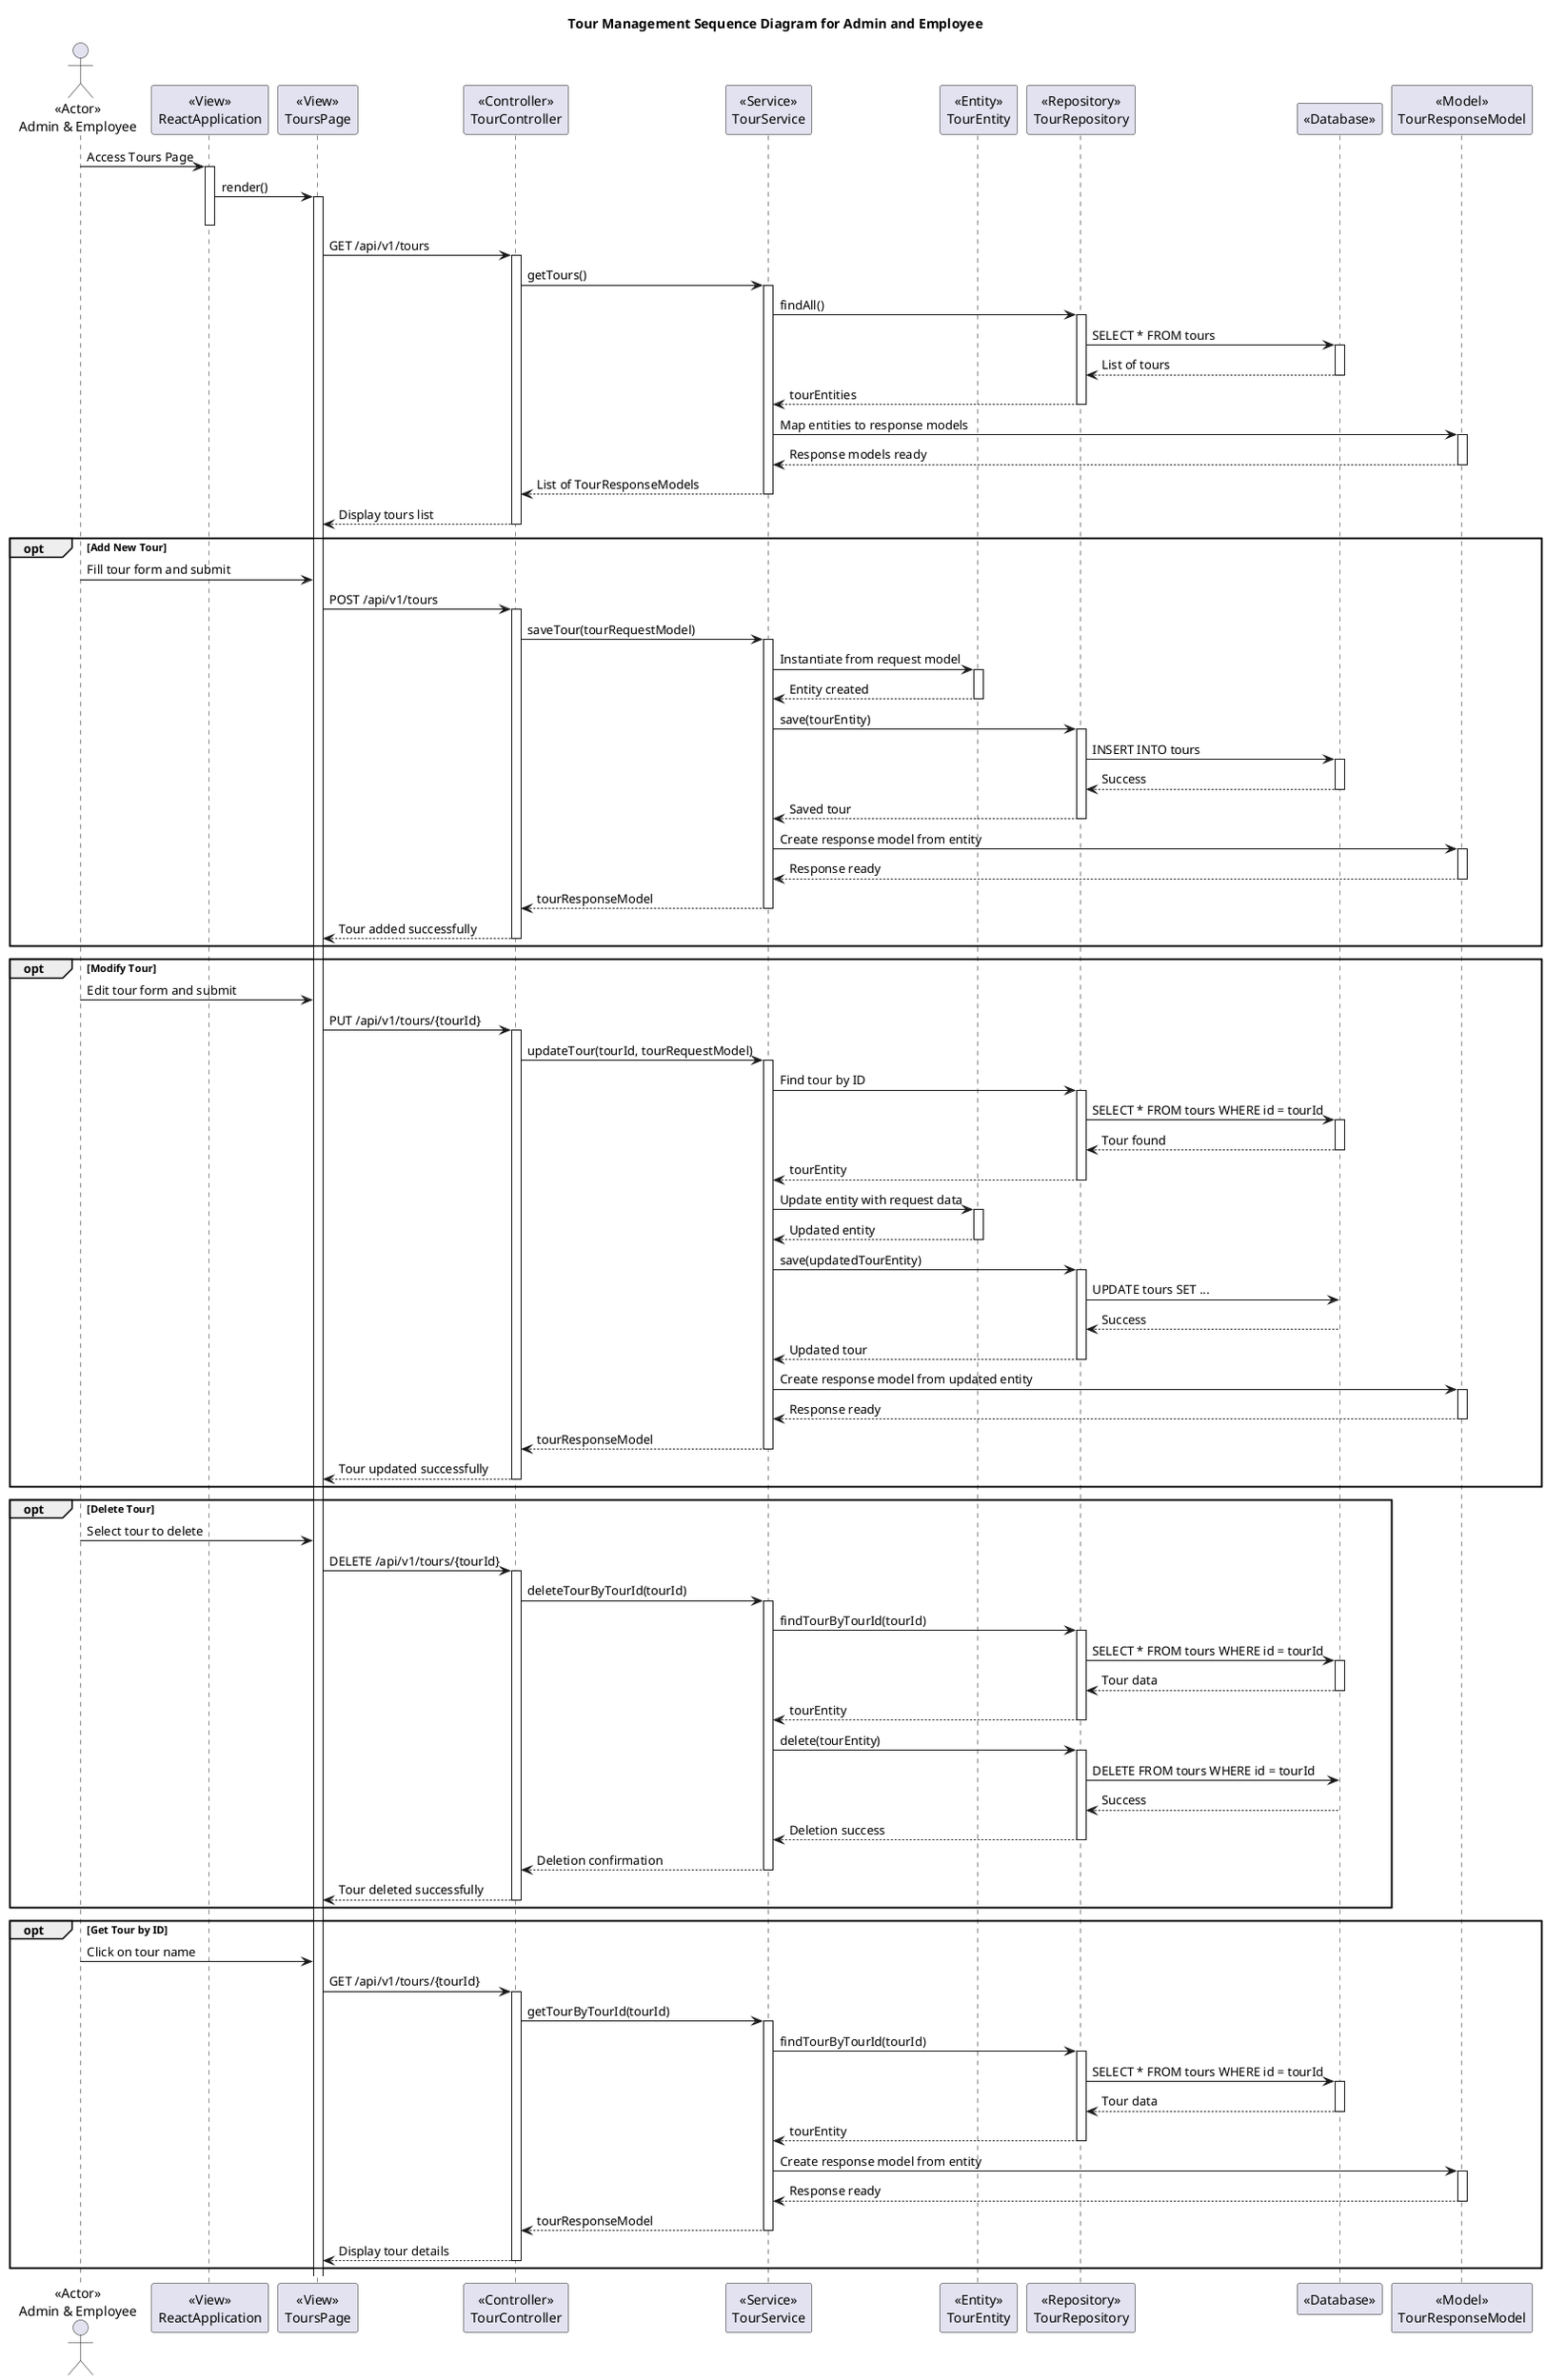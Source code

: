 @startuml
title Tour Management Sequence Diagram for Admin and Employee

actor Admin as "<<Actor>>\nAdmin & Employee"

participant ReactApplication as "<<View>>\nReactApplication"
participant ToursPage as "<<View>>\nToursPage"
participant TourController as "<<Controller>>\nTourController"
participant TourService as "<<Service>>\nTourService"
participant TourEntity as "<<Entity>>\nTourEntity"
participant TourRepository as "<<Repository>>\nTourRepository"
participant Database as "<<Database>>"
participant TourResponseModel as "<<Model>>\nTourResponseModel"

Admin -> ReactApplication : Access Tours Page
activate ReactApplication

ReactApplication -> ToursPage : render()
activate ToursPage
deactivate ReactApplication

ToursPage -> TourController : GET /api/v1/tours
activate TourController

TourController -> TourService : getTours()
activate TourService

TourService -> TourRepository : findAll()
activate TourRepository

TourRepository -> Database : SELECT * FROM tours
activate Database
Database --> TourRepository : List of tours
deactivate Database

TourRepository --> TourService : tourEntities
deactivate TourRepository

TourService -> TourResponseModel : Map entities to response models
activate TourResponseModel
TourResponseModel --> TourService : Response models ready
deactivate TourResponseModel

TourService --> TourController : List of TourResponseModels
deactivate TourService

TourController --> ToursPage : Display tours list
deactivate TourController

opt Add New Tour
    Admin -> ToursPage : Fill tour form and submit
    ToursPage -> TourController : POST /api/v1/tours
    activate TourController

    TourController -> TourService : saveTour(tourRequestModel)
    activate TourService

    TourService -> TourEntity : Instantiate from request model
    activate TourEntity
    TourEntity --> TourService : Entity created
    deactivate TourEntity

    TourService -> TourRepository : save(tourEntity)
    activate TourRepository
    TourRepository -> Database : INSERT INTO tours
    activate Database
    Database --> TourRepository : Success
    deactivate Database
    TourRepository --> TourService : Saved tour
    deactivate TourRepository

    TourService -> TourResponseModel : Create response model from entity
    activate TourResponseModel
    TourResponseModel --> TourService : Response ready
    deactivate TourResponseModel

    TourService --> TourController : tourResponseModel
    deactivate TourService
    TourController --> ToursPage : Tour added successfully
    deactivate TourController
end

opt Modify Tour
    Admin -> ToursPage : Edit tour form and submit
    ToursPage -> TourController : PUT /api/v1/tours/{tourId}
    activate TourController

    TourController -> TourService : updateTour(tourId, tourRequestModel)
    activate TourService

    TourService -> TourRepository : Find tour by ID
    activate TourRepository
    TourRepository -> Database : SELECT * FROM tours WHERE id = tourId
    activate Database
    Database --> TourRepository : Tour found
    deactivate Database
    TourRepository --> TourService : tourEntity
    deactivate TourRepository

    TourService -> TourEntity : Update entity with request data
    activate TourEntity
    TourEntity --> TourService : Updated entity
    deactivate TourEntity

    TourService -> TourRepository : save(updatedTourEntity)
    activate TourRepository
    TourRepository -> Database : UPDATE tours SET ...
    Database --> TourRepository : Success
    deactivate Database
    TourRepository --> TourService : Updated tour
    deactivate TourRepository

    TourService -> TourResponseModel : Create response model from updated entity
    activate TourResponseModel
    TourResponseModel --> TourService : Response ready
    deactivate TourResponseModel

    TourService --> TourController : tourResponseModel
    deactivate TourService
    TourController --> ToursPage : Tour updated successfully
    deactivate TourController
end

opt Delete Tour
    Admin -> ToursPage : Select tour to delete
    ToursPage -> TourController : DELETE /api/v1/tours/{tourId}
    activate TourController

    TourController -> TourService : deleteTourByTourId(tourId)
    activate TourService

    TourService -> TourRepository : findTourByTourId(tourId)
    activate TourRepository

    TourRepository -> Database : SELECT * FROM tours WHERE id = tourId
    activate Database
    Database --> TourRepository : Tour data
    deactivate Database

    TourRepository --> TourService : tourEntity
    deactivate TourRepository

    TourService -> TourRepository : delete(tourEntity)
    activate TourRepository
    TourRepository -> Database : DELETE FROM tours WHERE id = tourId
    Database --> TourRepository : Success
    deactivate Database
    TourRepository --> TourService : Deletion success
    deactivate TourRepository

    TourService --> TourController : Deletion confirmation
    deactivate TourService
    TourController --> ToursPage : Tour deleted successfully
    deactivate TourController
end

opt Get Tour by ID
    Admin -> ToursPage : Click on tour name
    ToursPage -> TourController : GET /api/v1/tours/{tourId}
    activate TourController

    TourController -> TourService : getTourByTourId(tourId)
    activate TourService

    TourService -> TourRepository : findTourByTourId(tourId)
    activate TourRepository
    TourRepository -> Database : SELECT * FROM tours WHERE id = tourId
    activate Database
    Database --> TourRepository : Tour data
    deactivate Database
    TourRepository --> TourService : tourEntity
    deactivate TourRepository

    TourService -> TourResponseModel : Create response model from entity
    activate TourResponseModel
    TourResponseModel --> TourService : Response ready
    deactivate TourResponseModel

    TourService --> TourController : tourResponseModel
    deactivate TourService
    TourController --> ToursPage : Display tour details
    deactivate TourController
end

@enduml
